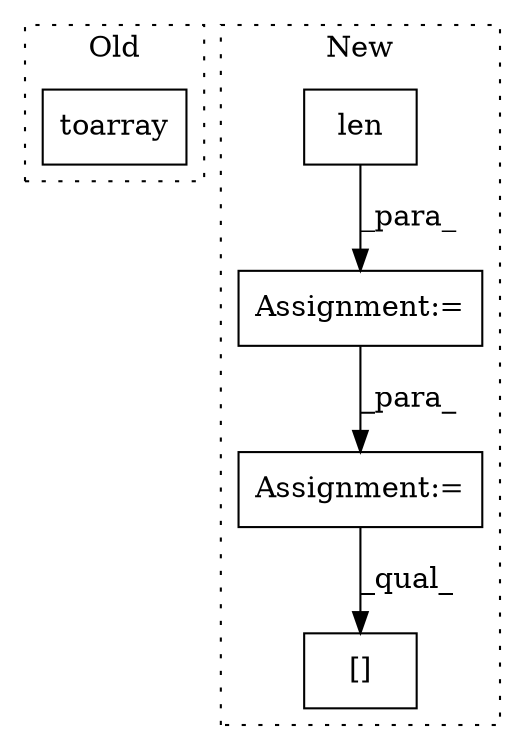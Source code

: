 digraph G {
subgraph cluster0 {
1 [label="toarray" a="32" s="3379" l="9" shape="box"];
label = "Old";
style="dotted";
}
subgraph cluster1 {
2 [label="len" a="32" s="3219,3229" l="4,1" shape="box"];
3 [label="Assignment:=" a="7" s="3391" l="1" shape="box"];
4 [label="[]" a="2" s="3462,3507" l="16,2" shape="box"];
5 [label="Assignment:=" a="7" s="3218" l="1" shape="box"];
label = "New";
style="dotted";
}
2 -> 5 [label="_para_"];
3 -> 4 [label="_qual_"];
5 -> 3 [label="_para_"];
}